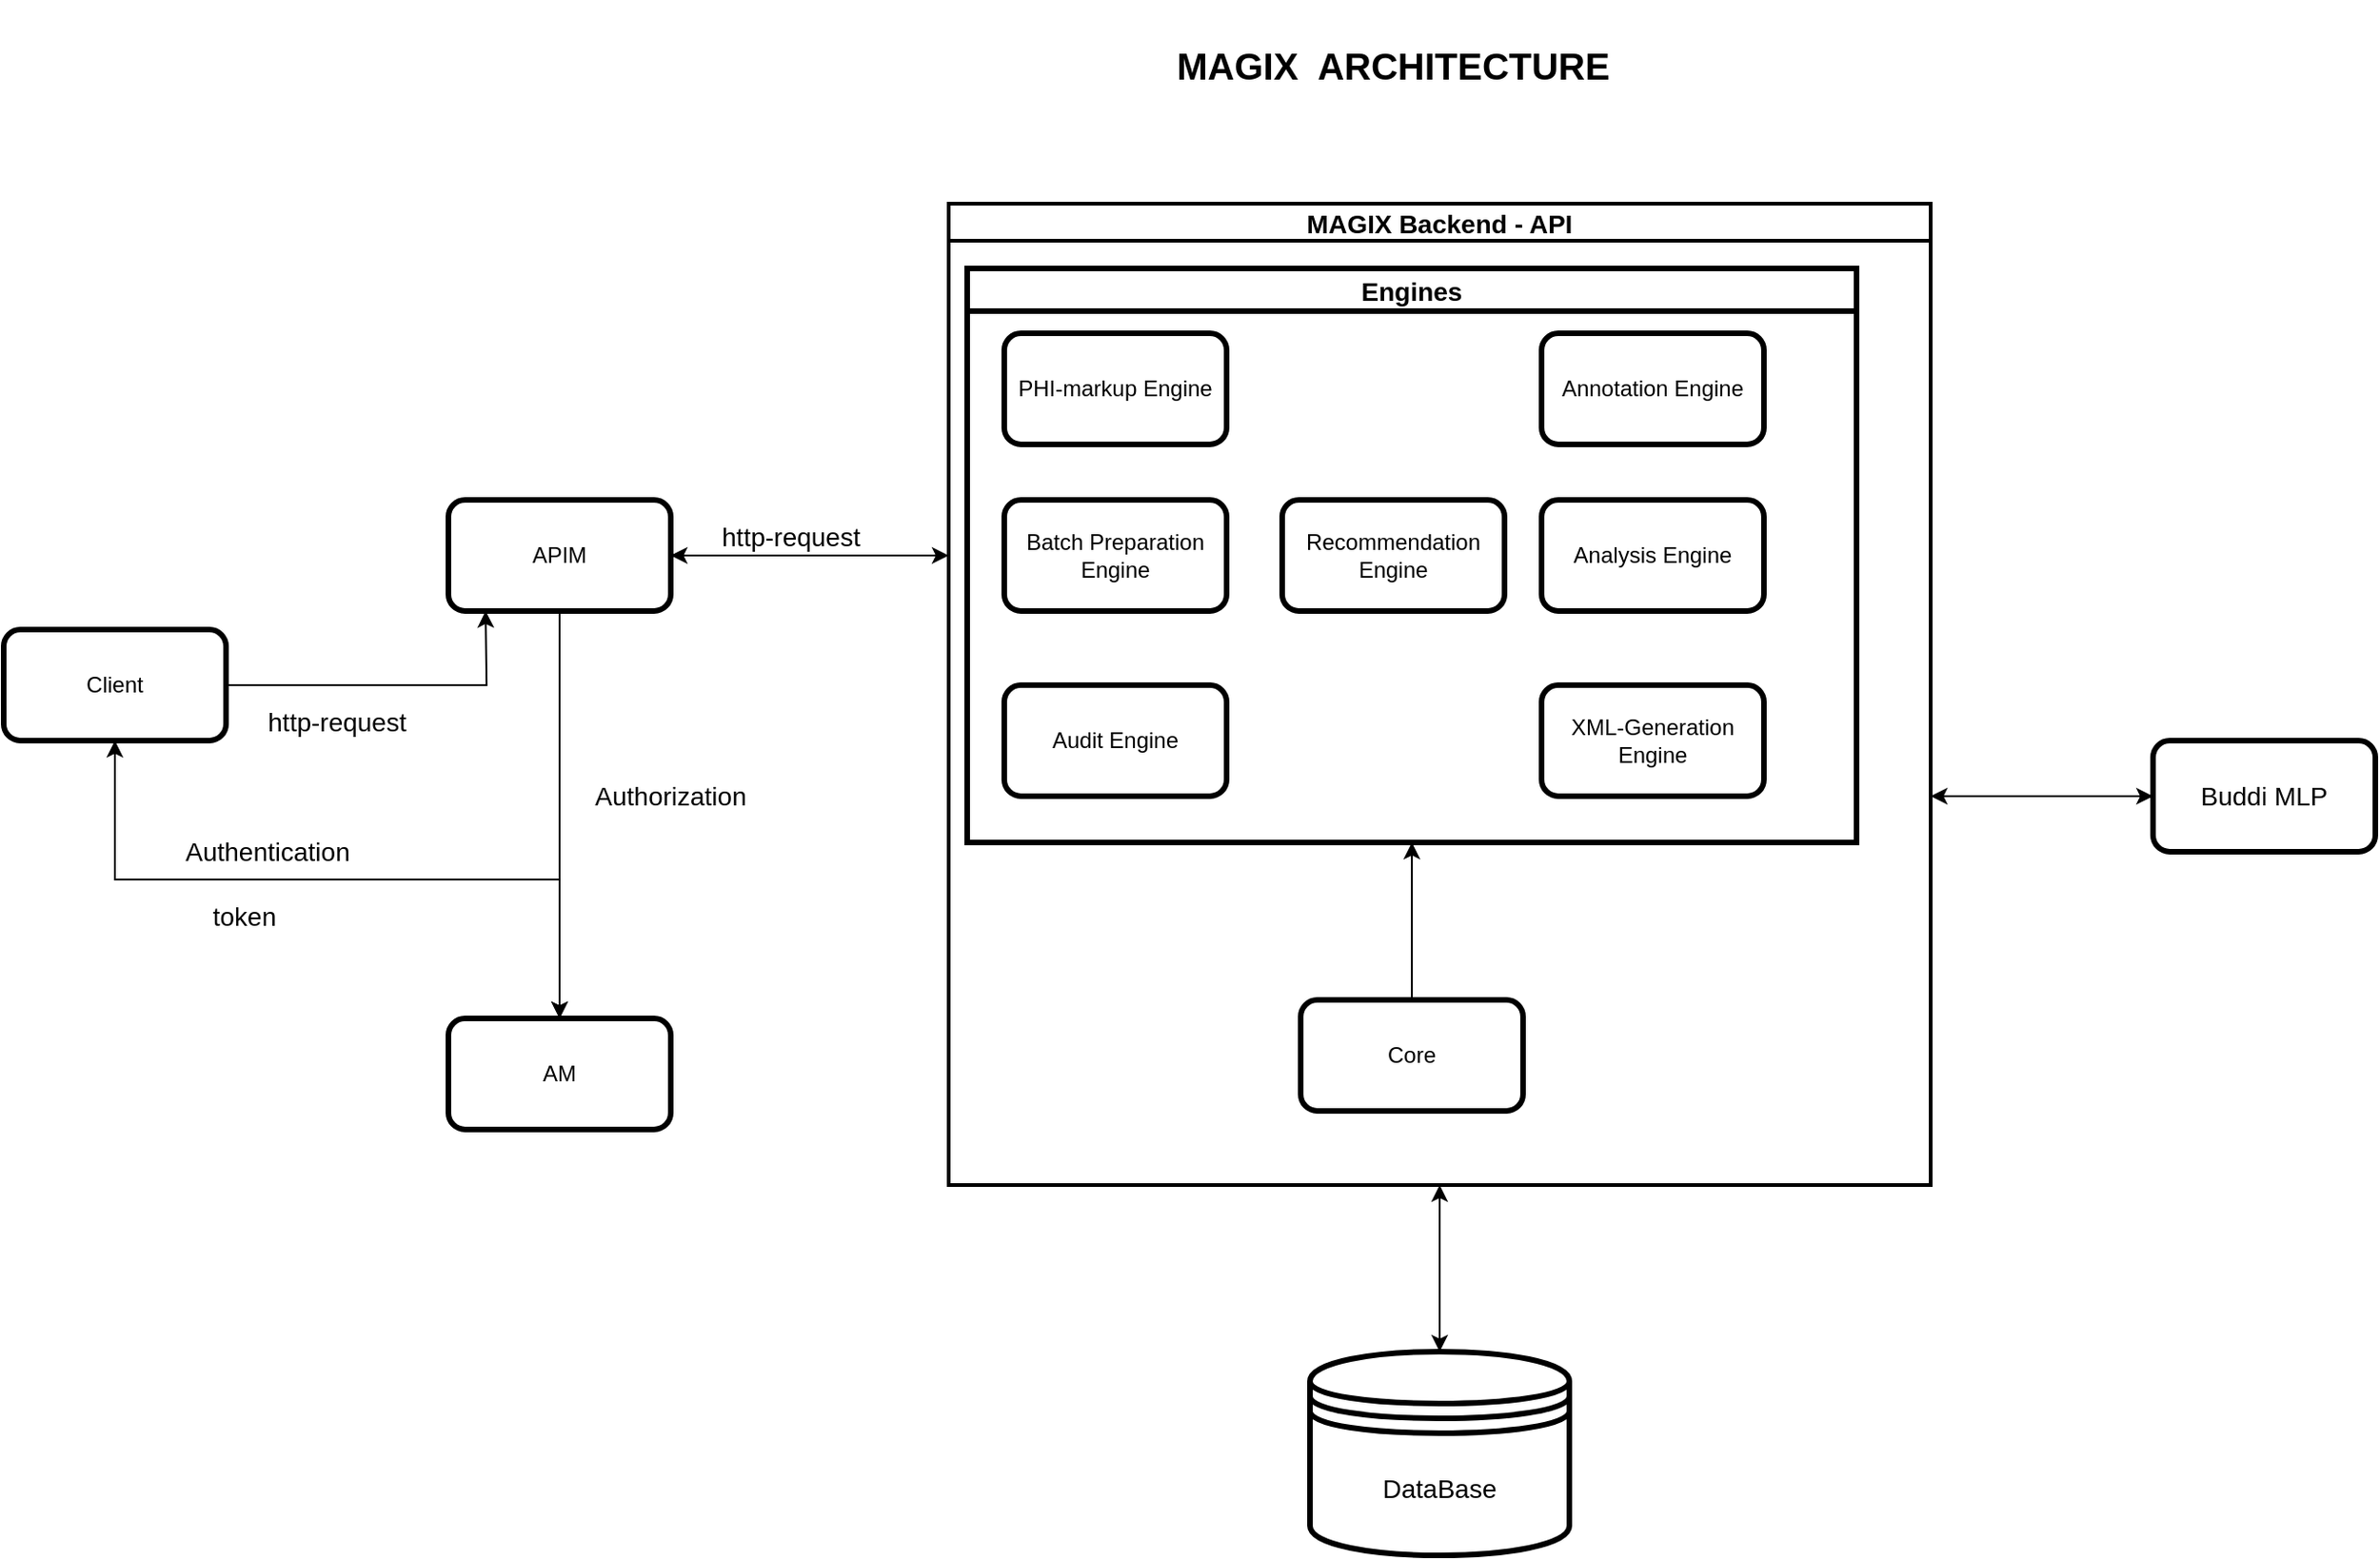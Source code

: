 <mxfile version="14.7.7" type="github">
  <diagram id="hACeFTANfD3MdC0z0pDQ" name="Page-1">
    <mxGraphModel dx="2523" dy="867" grid="1" gridSize="10" guides="1" tooltips="1" connect="1" arrows="1" fold="1" page="1" pageScale="1" pageWidth="850" pageHeight="1100" background="none" math="0" shadow="0">
      <root>
        <mxCell id="0" />
        <mxCell id="1" parent="0" />
        <mxCell id="4iZjYgw0V4L9F9DsTNRg-4" style="edgeStyle=orthogonalEdgeStyle;rounded=0;orthogonalLoop=1;jettySize=auto;html=1;" edge="1" parent="1" source="usE7sO5X4mrcG4s_s1Hf-3">
          <mxGeometry relative="1" as="geometry">
            <mxPoint x="-249.941" y="410.0" as="targetPoint" />
          </mxGeometry>
        </mxCell>
        <mxCell id="4iZjYgw0V4L9F9DsTNRg-23" style="edgeStyle=elbowEdgeStyle;rounded=0;orthogonalLoop=1;jettySize=auto;elbow=vertical;html=1;entryX=0.5;entryY=0;entryDx=0;entryDy=0;" edge="1" parent="1" source="usE7sO5X4mrcG4s_s1Hf-3" target="4iZjYgw0V4L9F9DsTNRg-3">
          <mxGeometry relative="1" as="geometry" />
        </mxCell>
        <mxCell id="usE7sO5X4mrcG4s_s1Hf-3" value="Client" style="rounded=1;whiteSpace=wrap;html=1;strokeWidth=3;" parent="1" vertex="1">
          <mxGeometry x="-510" y="420" width="120" height="60" as="geometry" />
        </mxCell>
        <mxCell id="usE7sO5X4mrcG4s_s1Hf-21" value="&lt;b style=&quot;font-size: 20px;&quot;&gt;MAGIX&amp;nbsp; ARCHITECTURE&lt;/b&gt;" style="text;html=1;strokeColor=none;fillColor=none;align=center;verticalAlign=middle;whiteSpace=wrap;rounded=0;fontSize=20;" parent="1" vertex="1">
          <mxGeometry x="100" y="80" width="280" height="70" as="geometry" />
        </mxCell>
        <mxCell id="4iZjYgw0V4L9F9DsTNRg-42" style="edgeStyle=elbowEdgeStyle;rounded=0;orthogonalLoop=1;jettySize=auto;elbow=vertical;html=1;fontSize=14;" edge="1" parent="1" source="usE7sO5X4mrcG4s_s1Hf-56" target="4iZjYgw0V4L9F9DsTNRg-41">
          <mxGeometry relative="1" as="geometry" />
        </mxCell>
        <mxCell id="4iZjYgw0V4L9F9DsTNRg-51" style="edgeStyle=elbowEdgeStyle;rounded=0;orthogonalLoop=1;jettySize=auto;elbow=vertical;html=1;entryX=0.5;entryY=0;entryDx=0;entryDy=0;fontSize=14;" edge="1" parent="1" source="usE7sO5X4mrcG4s_s1Hf-56" target="4iZjYgw0V4L9F9DsTNRg-49">
          <mxGeometry relative="1" as="geometry" />
        </mxCell>
        <mxCell id="4iZjYgw0V4L9F9DsTNRg-54" style="edgeStyle=elbowEdgeStyle;rounded=0;orthogonalLoop=1;jettySize=auto;elbow=vertical;html=1;fontSize=14;" edge="1" parent="1" source="usE7sO5X4mrcG4s_s1Hf-56">
          <mxGeometry relative="1" as="geometry">
            <mxPoint x="-150" y="380.0" as="targetPoint" />
          </mxGeometry>
        </mxCell>
        <mxCell id="usE7sO5X4mrcG4s_s1Hf-56" value="MAGIX Backend - API" style="swimlane;labelBackgroundColor=none;fontSize=14;fontColor=none;strokeWidth=2;startSize=20;" parent="1" vertex="1">
          <mxGeometry y="190" width="530" height="530" as="geometry" />
        </mxCell>
        <mxCell id="4iZjYgw0V4L9F9DsTNRg-47" style="edgeStyle=elbowEdgeStyle;rounded=0;orthogonalLoop=1;jettySize=auto;elbow=vertical;html=1;entryX=0.5;entryY=1;entryDx=0;entryDy=0;fontSize=14;" edge="1" parent="usE7sO5X4mrcG4s_s1Hf-56" source="usE7sO5X4mrcG4s_s1Hf-16" target="4iZjYgw0V4L9F9DsTNRg-46">
          <mxGeometry relative="1" as="geometry" />
        </mxCell>
        <mxCell id="usE7sO5X4mrcG4s_s1Hf-16" value="Core" style="rounded=1;whiteSpace=wrap;html=1;labelBorderColor=none;strokeWidth=3;" parent="usE7sO5X4mrcG4s_s1Hf-56" vertex="1">
          <mxGeometry x="190" y="430" width="120" height="60" as="geometry" />
        </mxCell>
        <mxCell id="usE7sO5X4mrcG4s_s1Hf-6" value="PHI-markup Engine" style="rounded=1;whiteSpace=wrap;html=1;strokeWidth=3;" parent="usE7sO5X4mrcG4s_s1Hf-56" vertex="1">
          <mxGeometry x="30" y="70" width="120" height="60" as="geometry" />
        </mxCell>
        <mxCell id="mglS8GP5RweYmfvnkdKe-12" value="Batch Preparation Engine" style="rounded=1;whiteSpace=wrap;html=1;strokeWidth=3;" parent="usE7sO5X4mrcG4s_s1Hf-56" vertex="1">
          <mxGeometry x="30" y="160" width="120" height="60" as="geometry" />
        </mxCell>
        <mxCell id="mglS8GP5RweYmfvnkdKe-4" value="Annotation Engine" style="rounded=1;whiteSpace=wrap;html=1;strokeWidth=3;" parent="usE7sO5X4mrcG4s_s1Hf-56" vertex="1">
          <mxGeometry x="320" y="70" width="120" height="60" as="geometry" />
        </mxCell>
        <mxCell id="mglS8GP5RweYmfvnkdKe-5" value="Audit Engine" style="rounded=1;whiteSpace=wrap;html=1;strokeWidth=3;" parent="usE7sO5X4mrcG4s_s1Hf-56" vertex="1">
          <mxGeometry x="30" y="260" width="120" height="60" as="geometry" />
        </mxCell>
        <mxCell id="mglS8GP5RweYmfvnkdKe-13" value="XML-Generation Engine" style="rounded=1;whiteSpace=wrap;html=1;strokeWidth=3;" parent="usE7sO5X4mrcG4s_s1Hf-56" vertex="1">
          <mxGeometry x="320" y="260" width="120" height="60" as="geometry" />
        </mxCell>
        <mxCell id="mglS8GP5RweYmfvnkdKe-6" value="Analysis Engine" style="rounded=1;whiteSpace=wrap;html=1;strokeWidth=3;" parent="usE7sO5X4mrcG4s_s1Hf-56" vertex="1">
          <mxGeometry x="320" y="160" width="120" height="60" as="geometry" />
        </mxCell>
        <mxCell id="4iZjYgw0V4L9F9DsTNRg-46" value="Engines" style="swimlane;fontSize=14;strokeWidth=3;" vertex="1" parent="usE7sO5X4mrcG4s_s1Hf-56">
          <mxGeometry x="10" y="35" width="480" height="310" as="geometry" />
        </mxCell>
        <mxCell id="usE7sO5X4mrcG4s_s1Hf-20" value="Recommendation Engine" style="rounded=1;whiteSpace=wrap;html=1;strokeWidth=3;" parent="4iZjYgw0V4L9F9DsTNRg-46" vertex="1">
          <mxGeometry x="170" y="125" width="120" height="60" as="geometry" />
        </mxCell>
        <mxCell id="4iZjYgw0V4L9F9DsTNRg-27" style="edgeStyle=elbowEdgeStyle;rounded=0;orthogonalLoop=1;jettySize=auto;elbow=vertical;html=1;entryX=0.5;entryY=0;entryDx=0;entryDy=0;" edge="1" parent="1" source="4iZjYgw0V4L9F9DsTNRg-2" target="4iZjYgw0V4L9F9DsTNRg-3">
          <mxGeometry relative="1" as="geometry" />
        </mxCell>
        <mxCell id="4iZjYgw0V4L9F9DsTNRg-29" style="edgeStyle=elbowEdgeStyle;rounded=0;orthogonalLoop=1;jettySize=auto;elbow=vertical;html=1;" edge="1" parent="1" source="4iZjYgw0V4L9F9DsTNRg-2">
          <mxGeometry relative="1" as="geometry">
            <mxPoint x="-4.547e-13" y="380.0" as="targetPoint" />
          </mxGeometry>
        </mxCell>
        <mxCell id="4iZjYgw0V4L9F9DsTNRg-2" value="APIM" style="rounded=1;whiteSpace=wrap;html=1;strokeWidth=3;" vertex="1" parent="1">
          <mxGeometry x="-270" y="350" width="120" height="60" as="geometry" />
        </mxCell>
        <mxCell id="4iZjYgw0V4L9F9DsTNRg-24" style="edgeStyle=elbowEdgeStyle;rounded=0;orthogonalLoop=1;jettySize=auto;elbow=vertical;html=1;" edge="1" parent="1" source="4iZjYgw0V4L9F9DsTNRg-3" target="usE7sO5X4mrcG4s_s1Hf-3">
          <mxGeometry relative="1" as="geometry" />
        </mxCell>
        <mxCell id="4iZjYgw0V4L9F9DsTNRg-3" value="AM" style="rounded=1;whiteSpace=wrap;html=1;strokeWidth=3;" vertex="1" parent="1">
          <mxGeometry x="-270" y="630" width="120" height="60" as="geometry" />
        </mxCell>
        <mxCell id="4iZjYgw0V4L9F9DsTNRg-6" value="http-request" style="text;html=1;strokeColor=none;fillColor=none;align=center;verticalAlign=middle;whiteSpace=wrap;rounded=0;fontSize=14;" vertex="1" parent="1">
          <mxGeometry x="-400" y="460" width="140" height="20" as="geometry" />
        </mxCell>
        <mxCell id="4iZjYgw0V4L9F9DsTNRg-25" value="Authentication" style="text;html=1;strokeColor=none;fillColor=none;align=center;verticalAlign=middle;whiteSpace=wrap;rounded=0;fontSize=14;" vertex="1" parent="1">
          <mxGeometry x="-425" y="520" width="115" height="40" as="geometry" />
        </mxCell>
        <mxCell id="4iZjYgw0V4L9F9DsTNRg-26" value="token" style="text;html=1;strokeColor=none;fillColor=none;align=center;verticalAlign=middle;whiteSpace=wrap;rounded=0;fontSize=14;" vertex="1" parent="1">
          <mxGeometry x="-430" y="550" width="100" height="50" as="geometry" />
        </mxCell>
        <mxCell id="4iZjYgw0V4L9F9DsTNRg-28" value="Authorization" style="text;html=1;strokeColor=none;fillColor=none;align=center;verticalAlign=middle;whiteSpace=wrap;rounded=0;fontSize=14;" vertex="1" parent="1">
          <mxGeometry x="-200" y="500" width="100" height="20" as="geometry" />
        </mxCell>
        <mxCell id="4iZjYgw0V4L9F9DsTNRg-31" value="http-request" style="text;html=1;strokeColor=none;fillColor=none;align=center;verticalAlign=middle;whiteSpace=wrap;rounded=0;fontSize=14;" vertex="1" parent="1">
          <mxGeometry x="-140" y="360" width="110" height="20" as="geometry" />
        </mxCell>
        <mxCell id="4iZjYgw0V4L9F9DsTNRg-48" style="edgeStyle=elbowEdgeStyle;rounded=0;orthogonalLoop=1;jettySize=auto;elbow=vertical;html=1;fontSize=14;" edge="1" parent="1" source="4iZjYgw0V4L9F9DsTNRg-41">
          <mxGeometry relative="1" as="geometry">
            <mxPoint x="530.0" y="510.0" as="targetPoint" />
          </mxGeometry>
        </mxCell>
        <mxCell id="4iZjYgw0V4L9F9DsTNRg-41" value="Buddi MLP" style="rounded=1;whiteSpace=wrap;html=1;fontSize=14;strokeWidth=3;" vertex="1" parent="1">
          <mxGeometry x="650" y="480" width="120" height="60" as="geometry" />
        </mxCell>
        <mxCell id="4iZjYgw0V4L9F9DsTNRg-50" style="edgeStyle=elbowEdgeStyle;rounded=0;orthogonalLoop=1;jettySize=auto;elbow=vertical;html=1;entryX=0.5;entryY=1;entryDx=0;entryDy=0;fontSize=14;" edge="1" parent="1" source="4iZjYgw0V4L9F9DsTNRg-49" target="usE7sO5X4mrcG4s_s1Hf-56">
          <mxGeometry relative="1" as="geometry" />
        </mxCell>
        <mxCell id="4iZjYgw0V4L9F9DsTNRg-49" value="DataBase" style="shape=datastore;whiteSpace=wrap;html=1;fontSize=14;strokeWidth=3;" vertex="1" parent="1">
          <mxGeometry x="195" y="810" width="140" height="110" as="geometry" />
        </mxCell>
      </root>
    </mxGraphModel>
  </diagram>
</mxfile>
